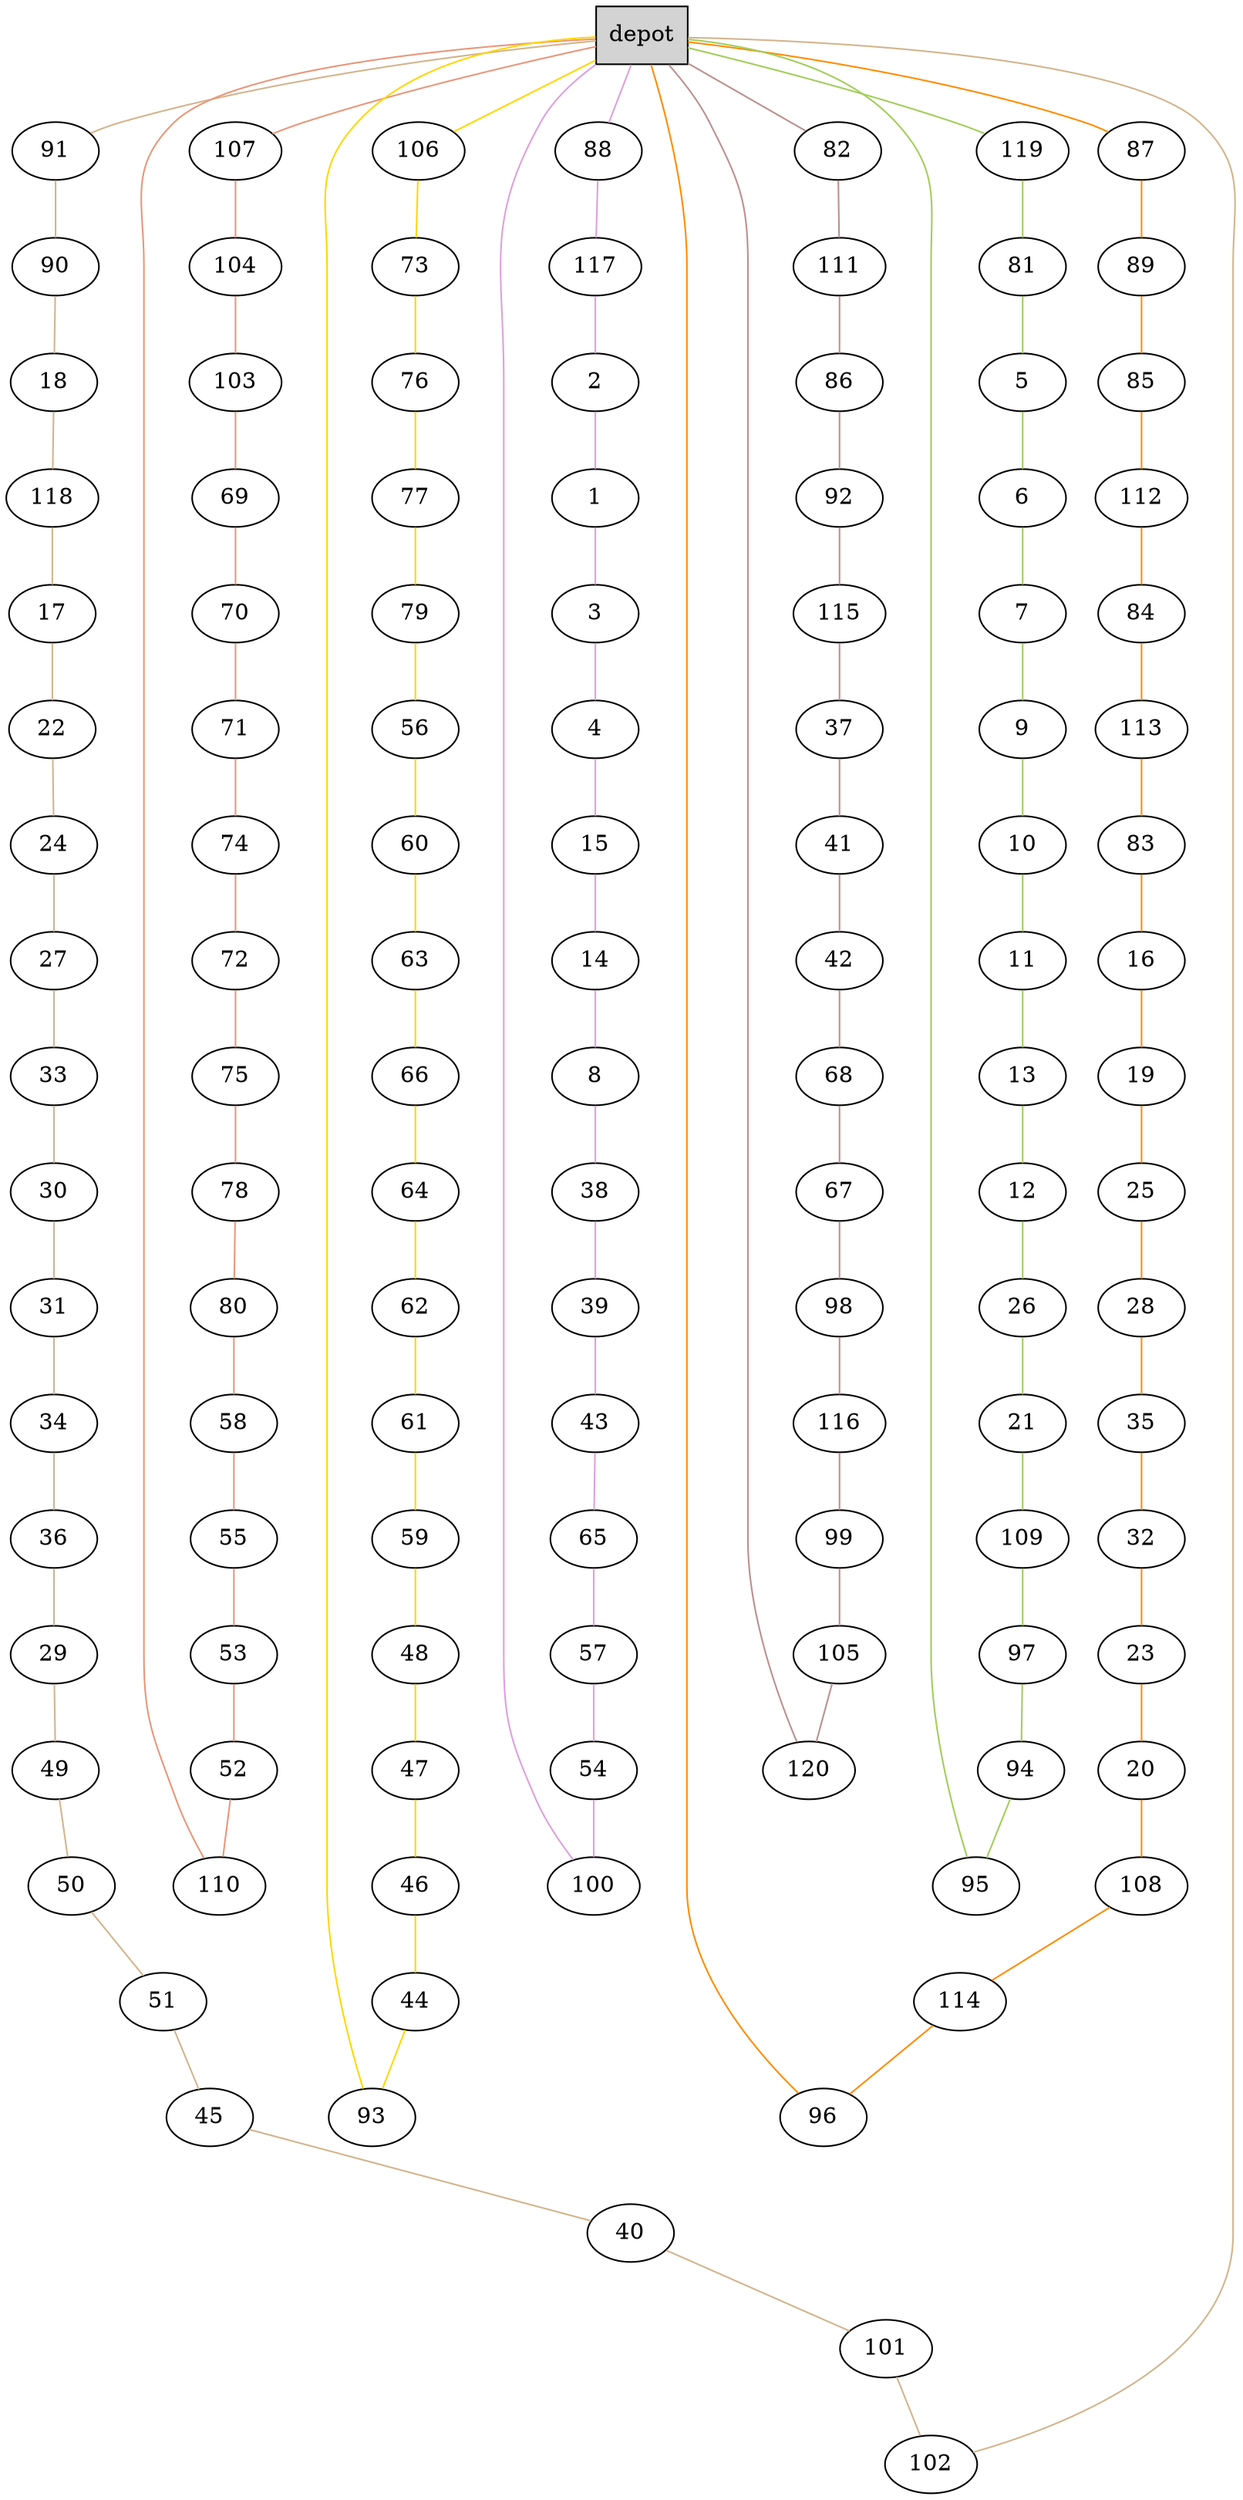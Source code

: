 graph G {
  0[shape = box, label = "depot", style = filled ];
  107[shape = ellipse];
  "0"--"107"[color = darksalmon];
  104[shape = ellipse];
  "107"--"104"[color = darksalmon];
  103[shape = ellipse];
  "104"--"103"[color = darksalmon];
  69[shape = ellipse];
  "103"--"69"[color = darksalmon];
  70[shape = ellipse];
  "69"--"70"[color = darksalmon];
  71[shape = ellipse];
  "70"--"71"[color = darksalmon];
  74[shape = ellipse];
  "71"--"74"[color = darksalmon];
  72[shape = ellipse];
  "74"--"72"[color = darksalmon];
  75[shape = ellipse];
  "72"--"75"[color = darksalmon];
  78[shape = ellipse];
  "75"--"78"[color = darksalmon];
  80[shape = ellipse];
  "78"--"80"[color = darksalmon];
  58[shape = ellipse];
  "80"--"58"[color = darksalmon];
  55[shape = ellipse];
  "58"--"55"[color = darksalmon];
  53[shape = ellipse];
  "55"--"53"[color = darksalmon];
  52[shape = ellipse];
  "53"--"52"[color = darksalmon];
  110[shape = ellipse];
  "52"--"110"[color = darksalmon];
  "110"--"0"[color = darksalmon];
  106[shape = ellipse];
  "0"--"106"[color = gold];
  73[shape = ellipse];
  "106"--"73"[color = gold];
  76[shape = ellipse];
  "73"--"76"[color = gold];
  77[shape = ellipse];
  "76"--"77"[color = gold];
  79[shape = ellipse];
  "77"--"79"[color = gold];
  56[shape = ellipse];
  "79"--"56"[color = gold];
  60[shape = ellipse];
  "56"--"60"[color = gold];
  63[shape = ellipse];
  "60"--"63"[color = gold];
  66[shape = ellipse];
  "63"--"66"[color = gold];
  64[shape = ellipse];
  "66"--"64"[color = gold];
  62[shape = ellipse];
  "64"--"62"[color = gold];
  61[shape = ellipse];
  "62"--"61"[color = gold];
  59[shape = ellipse];
  "61"--"59"[color = gold];
  48[shape = ellipse];
  "59"--"48"[color = gold];
  47[shape = ellipse];
  "48"--"47"[color = gold];
  46[shape = ellipse];
  "47"--"46"[color = gold];
  44[shape = ellipse];
  "46"--"44"[color = gold];
  93[shape = ellipse];
  "44"--"93"[color = gold];
  "93"--"0"[color = gold];
  88[shape = ellipse];
  "0"--"88"[color = plum];
  117[shape = ellipse];
  "88"--"117"[color = plum];
  2[shape = ellipse];
  "117"--"2"[color = plum];
  1[shape = ellipse];
  "2"--"1"[color = plum];
  3[shape = ellipse];
  "1"--"3"[color = plum];
  4[shape = ellipse];
  "3"--"4"[color = plum];
  15[shape = ellipse];
  "4"--"15"[color = plum];
  14[shape = ellipse];
  "15"--"14"[color = plum];
  8[shape = ellipse];
  "14"--"8"[color = plum];
  38[shape = ellipse];
  "8"--"38"[color = plum];
  39[shape = ellipse];
  "38"--"39"[color = plum];
  43[shape = ellipse];
  "39"--"43"[color = plum];
  65[shape = ellipse];
  "43"--"65"[color = plum];
  57[shape = ellipse];
  "65"--"57"[color = plum];
  54[shape = ellipse];
  "57"--"54"[color = plum];
  100[shape = ellipse];
  "54"--"100"[color = plum];
  "100"--"0"[color = plum];
  91[shape = ellipse];
  "0"--"91"[color = tan];
  90[shape = ellipse];
  "91"--"90"[color = tan];
  18[shape = ellipse];
  "90"--"18"[color = tan];
  118[shape = ellipse];
  "18"--"118"[color = tan];
  17[shape = ellipse];
  "118"--"17"[color = tan];
  22[shape = ellipse];
  "17"--"22"[color = tan];
  24[shape = ellipse];
  "22"--"24"[color = tan];
  27[shape = ellipse];
  "24"--"27"[color = tan];
  33[shape = ellipse];
  "27"--"33"[color = tan];
  30[shape = ellipse];
  "33"--"30"[color = tan];
  31[shape = ellipse];
  "30"--"31"[color = tan];
  34[shape = ellipse];
  "31"--"34"[color = tan];
  36[shape = ellipse];
  "34"--"36"[color = tan];
  29[shape = ellipse];
  "36"--"29"[color = tan];
  49[shape = ellipse];
  "29"--"49"[color = tan];
  50[shape = ellipse];
  "49"--"50"[color = tan];
  51[shape = ellipse];
  "50"--"51"[color = tan];
  45[shape = ellipse];
  "51"--"45"[color = tan];
  40[shape = ellipse];
  "45"--"40"[color = tan];
  101[shape = ellipse];
  "40"--"101"[color = tan];
  102[shape = ellipse];
  "101"--"102"[color = tan];
  "102"--"0"[color = tan];
  87[shape = ellipse];
  "0"--"87"[color = darkorange];
  89[shape = ellipse];
  "87"--"89"[color = darkorange];
  85[shape = ellipse];
  "89"--"85"[color = darkorange];
  112[shape = ellipse];
  "85"--"112"[color = darkorange];
  84[shape = ellipse];
  "112"--"84"[color = darkorange];
  113[shape = ellipse];
  "84"--"113"[color = darkorange];
  83[shape = ellipse];
  "113"--"83"[color = darkorange];
  16[shape = ellipse];
  "83"--"16"[color = darkorange];
  19[shape = ellipse];
  "16"--"19"[color = darkorange];
  25[shape = ellipse];
  "19"--"25"[color = darkorange];
  28[shape = ellipse];
  "25"--"28"[color = darkorange];
  35[shape = ellipse];
  "28"--"35"[color = darkorange];
  32[shape = ellipse];
  "35"--"32"[color = darkorange];
  23[shape = ellipse];
  "32"--"23"[color = darkorange];
  20[shape = ellipse];
  "23"--"20"[color = darkorange];
  108[shape = ellipse];
  "20"--"108"[color = darkorange];
  114[shape = ellipse];
  "108"--"114"[color = darkorange];
  96[shape = ellipse];
  "114"--"96"[color = darkorange];
  "96"--"0"[color = darkorange];
  82[shape = ellipse];
  "0"--"82"[color = rosybrown];
  111[shape = ellipse];
  "82"--"111"[color = rosybrown];
  86[shape = ellipse];
  "111"--"86"[color = rosybrown];
  92[shape = ellipse];
  "86"--"92"[color = rosybrown];
  115[shape = ellipse];
  "92"--"115"[color = rosybrown];
  37[shape = ellipse];
  "115"--"37"[color = rosybrown];
  41[shape = ellipse];
  "37"--"41"[color = rosybrown];
  42[shape = ellipse];
  "41"--"42"[color = rosybrown];
  68[shape = ellipse];
  "42"--"68"[color = rosybrown];
  67[shape = ellipse];
  "68"--"67"[color = rosybrown];
  98[shape = ellipse];
  "67"--"98"[color = rosybrown];
  116[shape = ellipse];
  "98"--"116"[color = rosybrown];
  99[shape = ellipse];
  "116"--"99"[color = rosybrown];
  105[shape = ellipse];
  "99"--"105"[color = rosybrown];
  120[shape = ellipse];
  "105"--"120"[color = rosybrown];
  "120"--"0"[color = rosybrown];
  119[shape = ellipse];
  "0"--"119"[color = darkolivegreen3];
  81[shape = ellipse];
  "119"--"81"[color = darkolivegreen3];
  5[shape = ellipse];
  "81"--"5"[color = darkolivegreen3];
  6[shape = ellipse];
  "5"--"6"[color = darkolivegreen3];
  7[shape = ellipse];
  "6"--"7"[color = darkolivegreen3];
  9[shape = ellipse];
  "7"--"9"[color = darkolivegreen3];
  10[shape = ellipse];
  "9"--"10"[color = darkolivegreen3];
  11[shape = ellipse];
  "10"--"11"[color = darkolivegreen3];
  13[shape = ellipse];
  "11"--"13"[color = darkolivegreen3];
  12[shape = ellipse];
  "13"--"12"[color = darkolivegreen3];
  26[shape = ellipse];
  "12"--"26"[color = darkolivegreen3];
  21[shape = ellipse];
  "26"--"21"[color = darkolivegreen3];
  109[shape = ellipse];
  "21"--"109"[color = darkolivegreen3];
  97[shape = ellipse];
  "109"--"97"[color = darkolivegreen3];
  94[shape = ellipse];
  "97"--"94"[color = darkolivegreen3];
  95[shape = ellipse];
  "94"--"95"[color = darkolivegreen3];
  "95"--"0"[color = darkolivegreen3];
}
